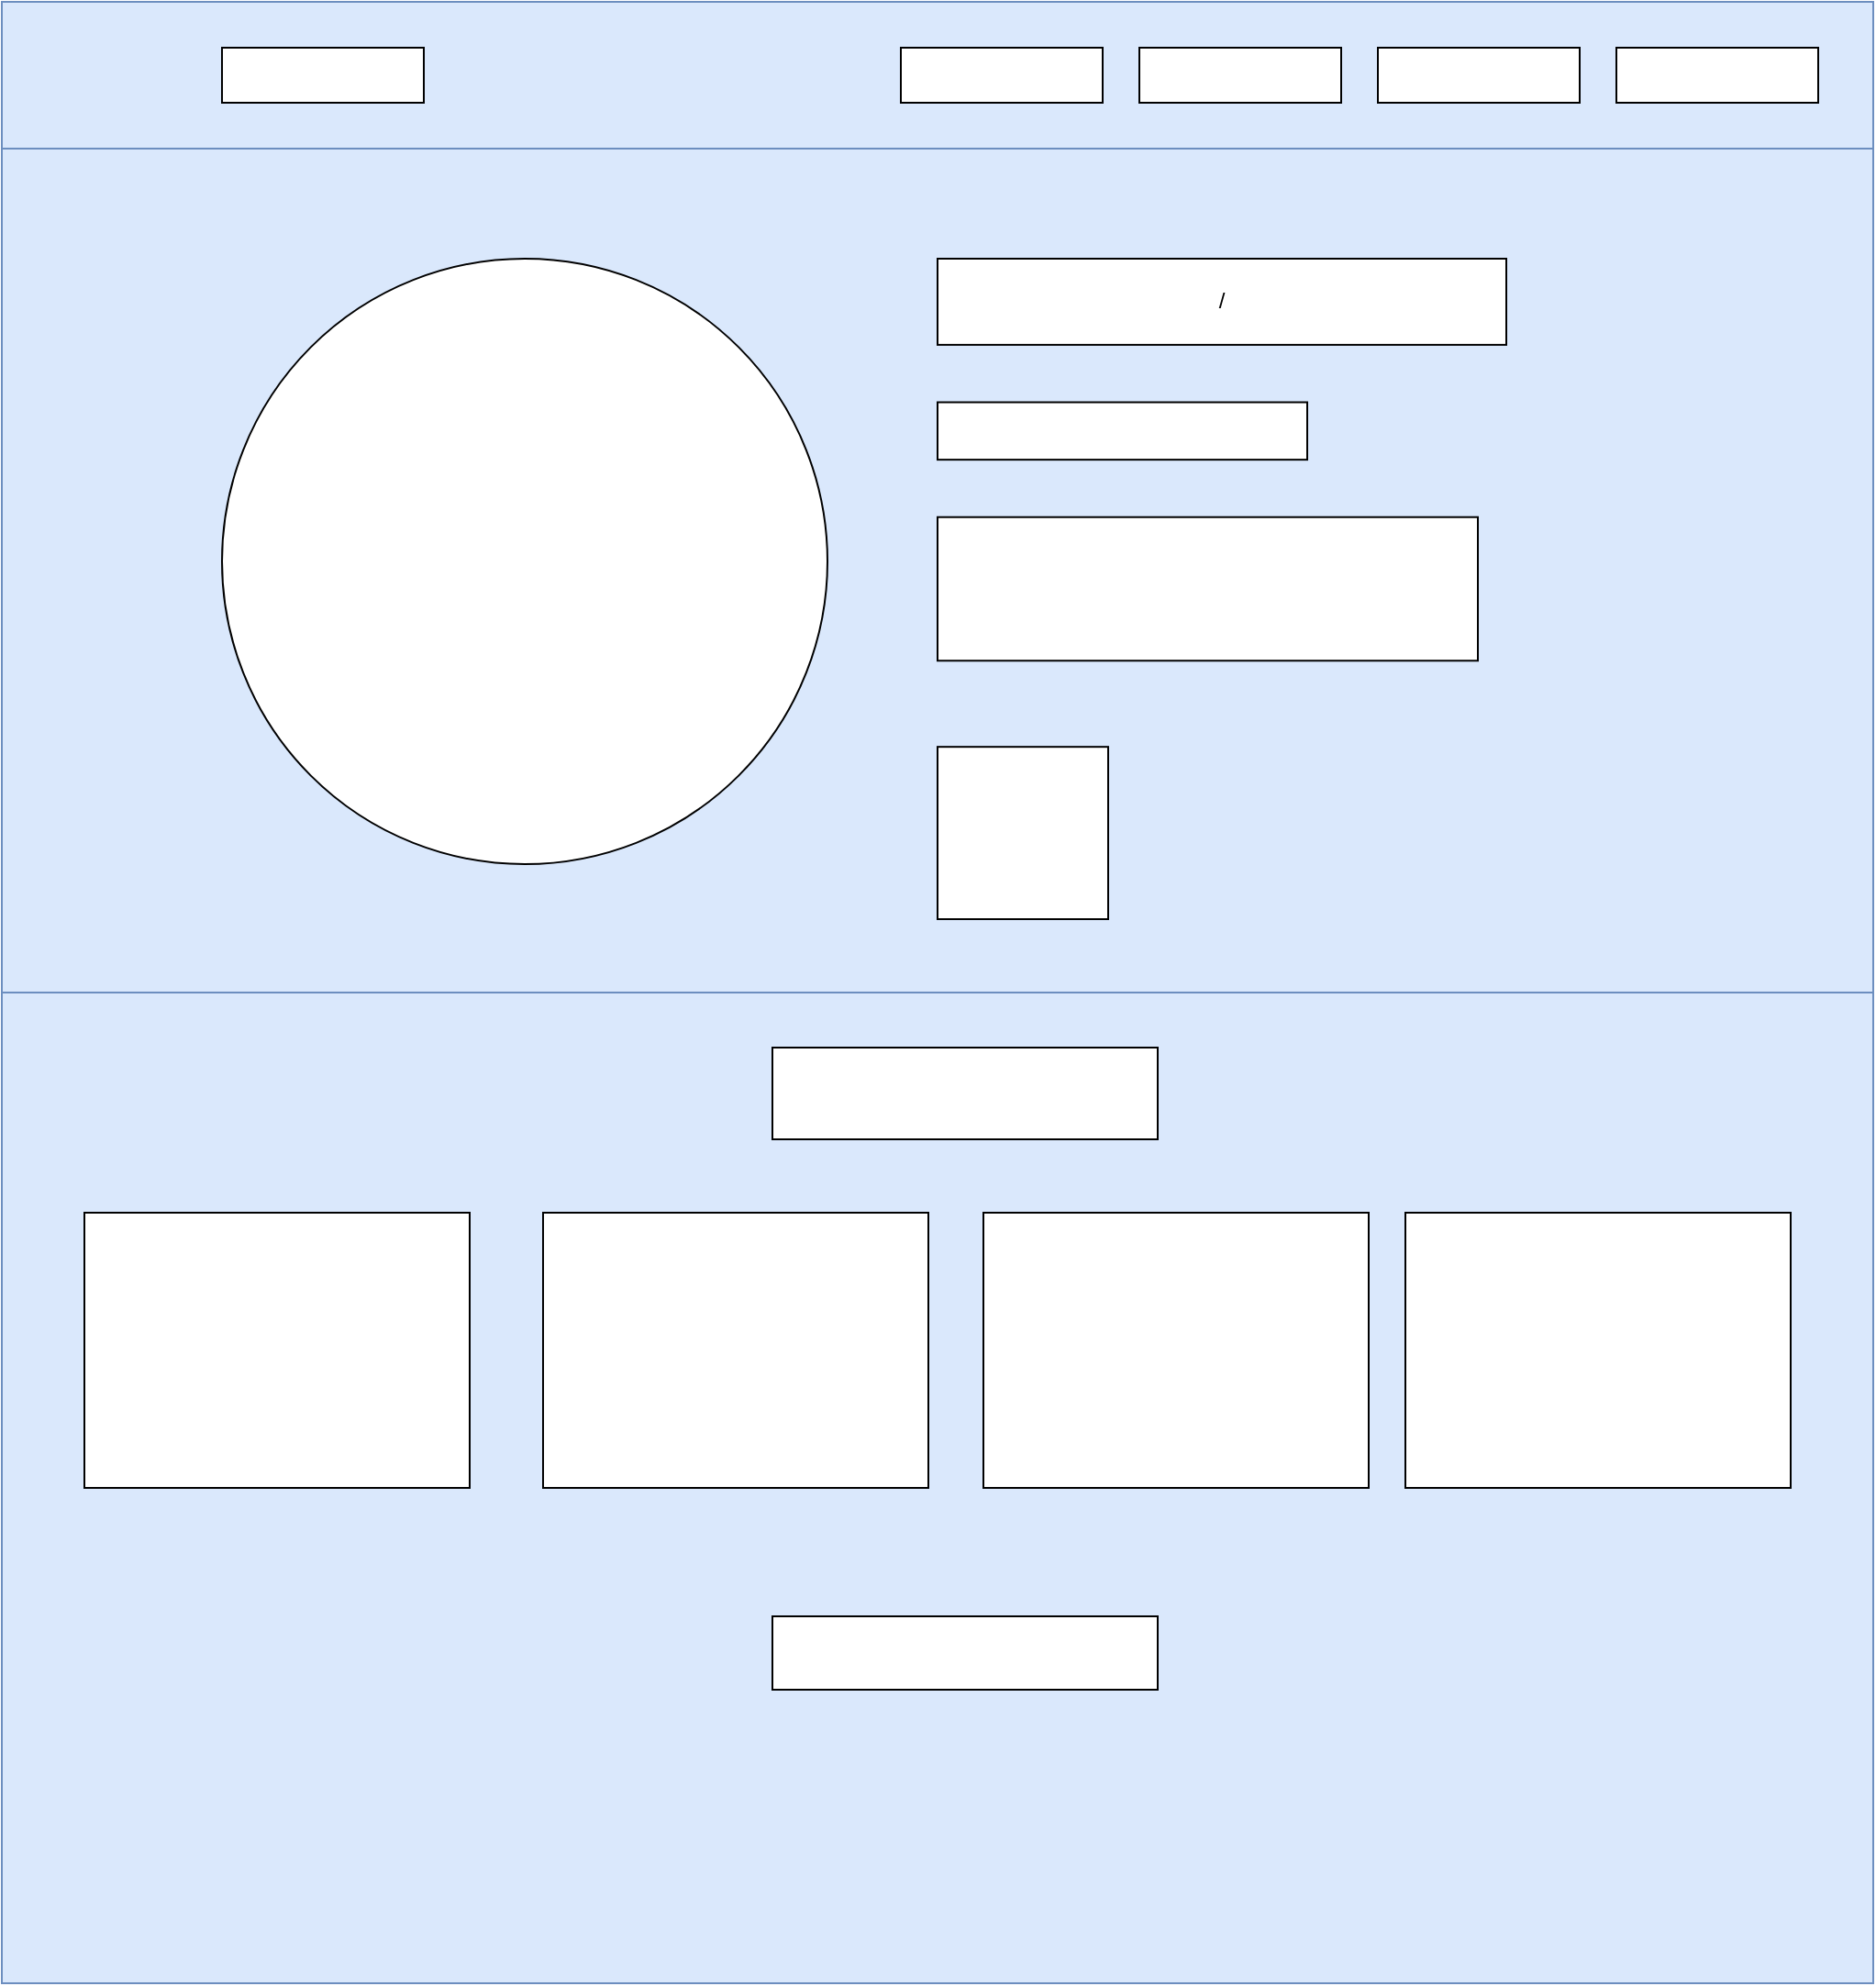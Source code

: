 <mxfile>
    <diagram id="VCYdKRi6PsVn5IGUIWXX" name="Page-1">
        <mxGraphModel dx="1167" dy="779" grid="1" gridSize="10" guides="1" tooltips="1" connect="1" arrows="1" fold="1" page="1" pageScale="1" pageWidth="850" pageHeight="1100" math="0" shadow="0">
            <root>
                <mxCell id="0"/>
                <mxCell id="1" parent="0"/>
                <mxCell id="2" value="" style="rounded=0;whiteSpace=wrap;html=1;fillColor=#dae8fc;strokeColor=#6c8ebf;movable=0;resizable=0;rotatable=0;deletable=0;editable=0;locked=1;connectable=0;" vertex="1" parent="1">
                    <mxGeometry x="30" y="170" width="1020" height="540" as="geometry"/>
                </mxCell>
                <mxCell id="3" value="" style="rounded=0;whiteSpace=wrap;html=1;fillColor=#dae8fc;strokeColor=#6c8ebf;" vertex="1" parent="1">
                    <mxGeometry x="30" y="170" width="1020" height="80" as="geometry"/>
                </mxCell>
                <mxCell id="4" value="" style="rounded=0;whiteSpace=wrap;html=1;" vertex="1" parent="1">
                    <mxGeometry x="520" y="195" width="110" height="30" as="geometry"/>
                </mxCell>
                <mxCell id="5" value="" style="rounded=0;whiteSpace=wrap;html=1;" vertex="1" parent="1">
                    <mxGeometry x="650" y="195" width="110" height="30" as="geometry"/>
                </mxCell>
                <mxCell id="6" value="" style="rounded=0;whiteSpace=wrap;html=1;" vertex="1" parent="1">
                    <mxGeometry x="780" y="195" width="110" height="30" as="geometry"/>
                </mxCell>
                <mxCell id="7" value="" style="rounded=0;whiteSpace=wrap;html=1;" vertex="1" parent="1">
                    <mxGeometry x="910" y="195" width="110" height="30" as="geometry"/>
                </mxCell>
                <mxCell id="8" value="" style="rounded=0;whiteSpace=wrap;html=1;" vertex="1" parent="1">
                    <mxGeometry x="150" y="195" width="110" height="30" as="geometry"/>
                </mxCell>
                <mxCell id="16" value="" style="group" vertex="1" connectable="0" parent="1">
                    <mxGeometry x="540" y="310" width="310" height="360" as="geometry"/>
                </mxCell>
                <mxCell id="9" value="/" style="rounded=0;whiteSpace=wrap;html=1;" vertex="1" parent="16">
                    <mxGeometry width="310" height="46.957" as="geometry"/>
                </mxCell>
                <mxCell id="10" value="" style="rounded=0;whiteSpace=wrap;html=1;" vertex="1" parent="16">
                    <mxGeometry y="78.261" width="201.5" height="31.304" as="geometry"/>
                </mxCell>
                <mxCell id="11" value="" style="rounded=0;whiteSpace=wrap;html=1;" vertex="1" parent="16">
                    <mxGeometry y="140.87" width="294.5" height="78.261" as="geometry"/>
                </mxCell>
                <mxCell id="12" value="" style="rounded=0;whiteSpace=wrap;html=1;" vertex="1" parent="16">
                    <mxGeometry y="266.087" width="93" height="93.913" as="geometry"/>
                </mxCell>
                <mxCell id="18" value="" style="ellipse;whiteSpace=wrap;html=1;aspect=fixed;" vertex="1" parent="1">
                    <mxGeometry x="150" y="310" width="330" height="330" as="geometry"/>
                </mxCell>
                <mxCell id="21" value="" style="rounded=0;whiteSpace=wrap;html=1;fillColor=#dae8fc;strokeColor=#6c8ebf;movable=0;resizable=0;rotatable=0;deletable=0;editable=0;locked=1;connectable=0;" vertex="1" parent="1">
                    <mxGeometry x="30" y="710" width="1020" height="540" as="geometry"/>
                </mxCell>
                <mxCell id="22" value="" style="rounded=0;whiteSpace=wrap;html=1;" vertex="1" parent="1">
                    <mxGeometry x="75" y="830" width="210" height="150" as="geometry"/>
                </mxCell>
                <mxCell id="23" value="" style="rounded=0;whiteSpace=wrap;html=1;" vertex="1" parent="1">
                    <mxGeometry x="325" y="830" width="210" height="150" as="geometry"/>
                </mxCell>
                <mxCell id="24" value="" style="rounded=0;whiteSpace=wrap;html=1;" vertex="1" parent="1">
                    <mxGeometry x="565" y="830" width="210" height="150" as="geometry"/>
                </mxCell>
                <mxCell id="25" value="" style="rounded=0;whiteSpace=wrap;html=1;" vertex="1" parent="1">
                    <mxGeometry x="450" y="740" width="210" height="50" as="geometry"/>
                </mxCell>
                <mxCell id="26" value="" style="rounded=0;whiteSpace=wrap;html=1;" vertex="1" parent="1">
                    <mxGeometry x="795" y="830" width="210" height="150" as="geometry"/>
                </mxCell>
                <mxCell id="28" value="" style="rounded=0;whiteSpace=wrap;html=1;" vertex="1" parent="1">
                    <mxGeometry x="450" y="1050" width="210" height="40" as="geometry"/>
                </mxCell>
            </root>
        </mxGraphModel>
    </diagram>
</mxfile>